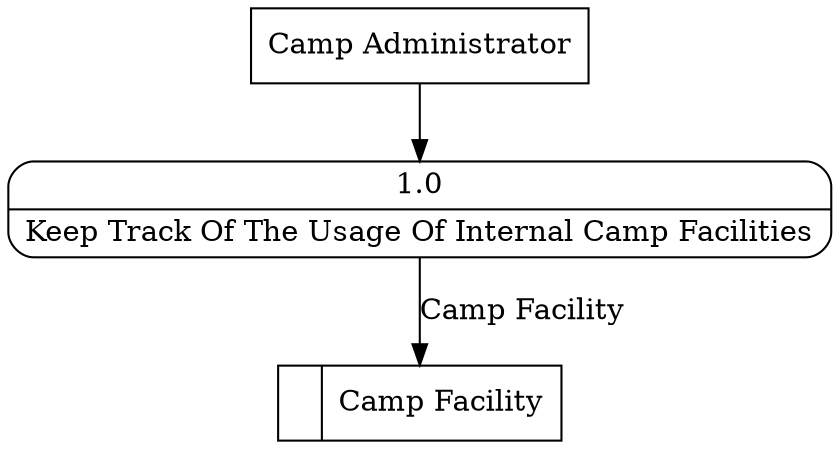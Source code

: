 digraph dfd2{ 
node[shape=record]
200 [label="<f0>  |<f1> Camp Facility " ];
201 [label="Camp Administrator" shape=box];
202 [label="{<f0> 1.0|<f1> Keep Track Of The Usage Of Internal Camp Facilities }" shape=Mrecord];
201 -> 202
202 -> 200 [label="Camp Facility"]
}